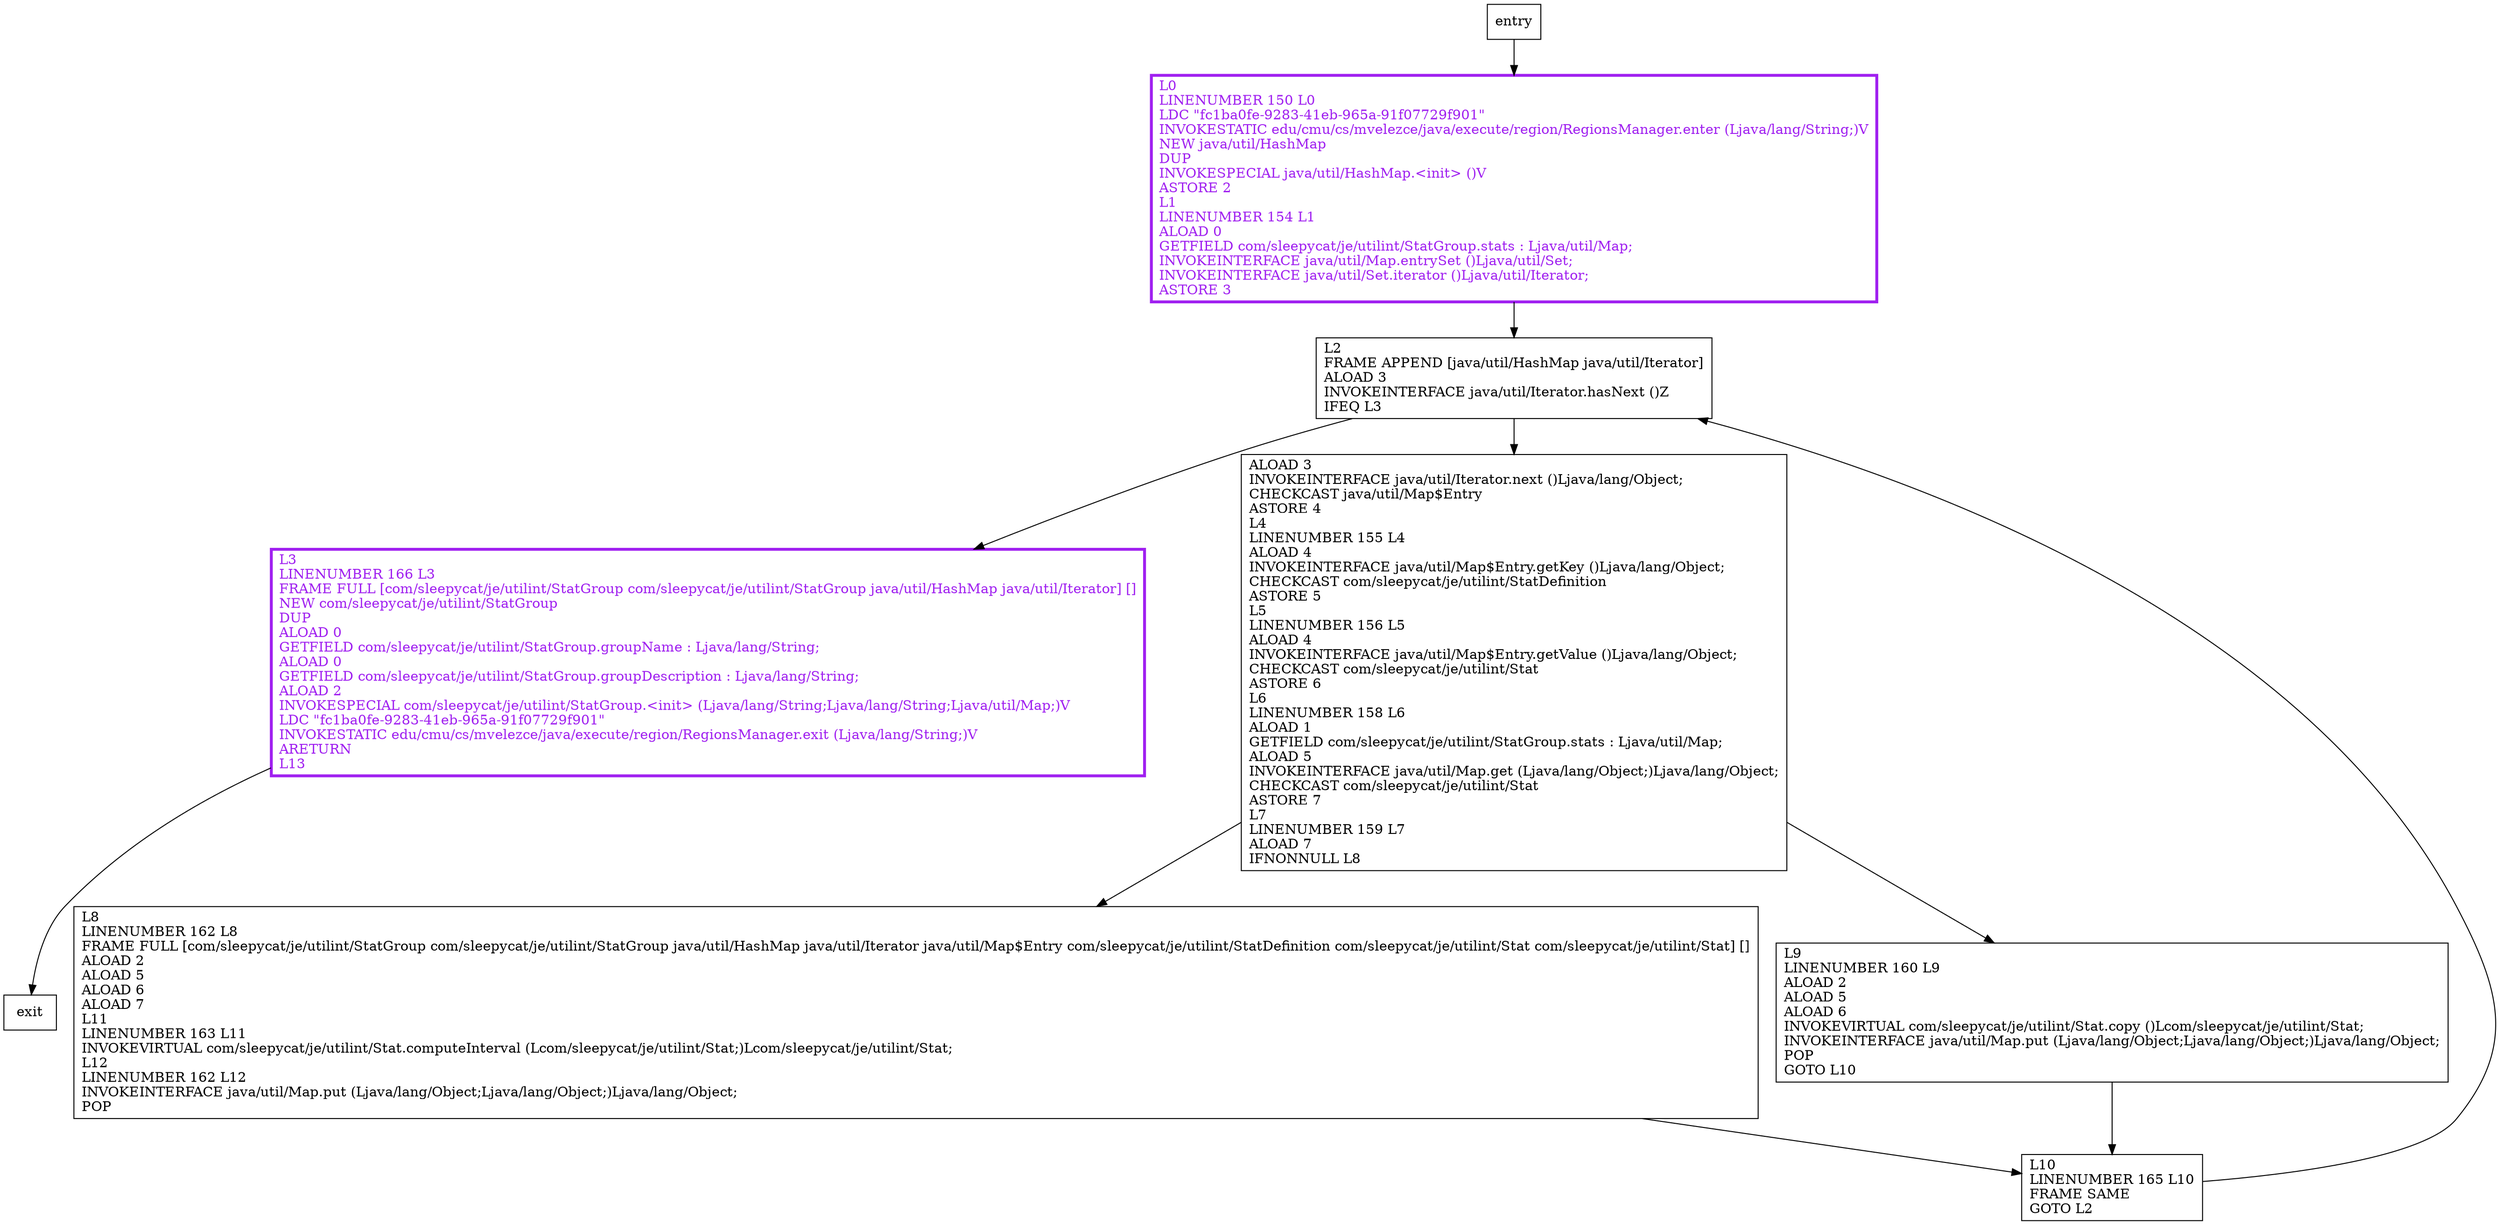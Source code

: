 digraph computeInterval {
node [shape=record];
132798093 [label="L2\lFRAME APPEND [java/util/HashMap java/util/Iterator]\lALOAD 3\lINVOKEINTERFACE java/util/Iterator.hasNext ()Z\lIFEQ L3\l"];
1794714697 [label="L3\lLINENUMBER 166 L3\lFRAME FULL [com/sleepycat/je/utilint/StatGroup com/sleepycat/je/utilint/StatGroup java/util/HashMap java/util/Iterator] []\lNEW com/sleepycat/je/utilint/StatGroup\lDUP\lALOAD 0\lGETFIELD com/sleepycat/je/utilint/StatGroup.groupName : Ljava/lang/String;\lALOAD 0\lGETFIELD com/sleepycat/je/utilint/StatGroup.groupDescription : Ljava/lang/String;\lALOAD 2\lINVOKESPECIAL com/sleepycat/je/utilint/StatGroup.\<init\> (Ljava/lang/String;Ljava/lang/String;Ljava/util/Map;)V\lLDC \"fc1ba0fe-9283-41eb-965a-91f07729f901\"\lINVOKESTATIC edu/cmu/cs/mvelezce/java/execute/region/RegionsManager.exit (Ljava/lang/String;)V\lARETURN\lL13\l"];
842418874 [label="L0\lLINENUMBER 150 L0\lLDC \"fc1ba0fe-9283-41eb-965a-91f07729f901\"\lINVOKESTATIC edu/cmu/cs/mvelezce/java/execute/region/RegionsManager.enter (Ljava/lang/String;)V\lNEW java/util/HashMap\lDUP\lINVOKESPECIAL java/util/HashMap.\<init\> ()V\lASTORE 2\lL1\lLINENUMBER 154 L1\lALOAD 0\lGETFIELD com/sleepycat/je/utilint/StatGroup.stats : Ljava/util/Map;\lINVOKEINTERFACE java/util/Map.entrySet ()Ljava/util/Set;\lINVOKEINTERFACE java/util/Set.iterator ()Ljava/util/Iterator;\lASTORE 3\l"];
540135113 [label="ALOAD 3\lINVOKEINTERFACE java/util/Iterator.next ()Ljava/lang/Object;\lCHECKCAST java/util/Map$Entry\lASTORE 4\lL4\lLINENUMBER 155 L4\lALOAD 4\lINVOKEINTERFACE java/util/Map$Entry.getKey ()Ljava/lang/Object;\lCHECKCAST com/sleepycat/je/utilint/StatDefinition\lASTORE 5\lL5\lLINENUMBER 156 L5\lALOAD 4\lINVOKEINTERFACE java/util/Map$Entry.getValue ()Ljava/lang/Object;\lCHECKCAST com/sleepycat/je/utilint/Stat\lASTORE 6\lL6\lLINENUMBER 158 L6\lALOAD 1\lGETFIELD com/sleepycat/je/utilint/StatGroup.stats : Ljava/util/Map;\lALOAD 5\lINVOKEINTERFACE java/util/Map.get (Ljava/lang/Object;)Ljava/lang/Object;\lCHECKCAST com/sleepycat/je/utilint/Stat\lASTORE 7\lL7\lLINENUMBER 159 L7\lALOAD 7\lIFNONNULL L8\l"];
1780144182 [label="L8\lLINENUMBER 162 L8\lFRAME FULL [com/sleepycat/je/utilint/StatGroup com/sleepycat/je/utilint/StatGroup java/util/HashMap java/util/Iterator java/util/Map$Entry com/sleepycat/je/utilint/StatDefinition com/sleepycat/je/utilint/Stat com/sleepycat/je/utilint/Stat] []\lALOAD 2\lALOAD 5\lALOAD 6\lALOAD 7\lL11\lLINENUMBER 163 L11\lINVOKEVIRTUAL com/sleepycat/je/utilint/Stat.computeInterval (Lcom/sleepycat/je/utilint/Stat;)Lcom/sleepycat/je/utilint/Stat;\lL12\lLINENUMBER 162 L12\lINVOKEINTERFACE java/util/Map.put (Ljava/lang/Object;Ljava/lang/Object;)Ljava/lang/Object;\lPOP\l"];
1066509766 [label="L9\lLINENUMBER 160 L9\lALOAD 2\lALOAD 5\lALOAD 6\lINVOKEVIRTUAL com/sleepycat/je/utilint/Stat.copy ()Lcom/sleepycat/je/utilint/Stat;\lINVOKEINTERFACE java/util/Map.put (Ljava/lang/Object;Ljava/lang/Object;)Ljava/lang/Object;\lPOP\lGOTO L10\l"];
301491067 [label="L10\lLINENUMBER 165 L10\lFRAME SAME\lGOTO L2\l"];
entry;
exit;
132798093 -> 1794714697
132798093 -> 540135113
entry -> 842418874
1794714697 -> exit
842418874 -> 132798093
540135113 -> 1780144182
540135113 -> 1066509766
1780144182 -> 301491067
1066509766 -> 301491067
301491067 -> 132798093
1794714697[fontcolor="purple", penwidth=3, color="purple"];
842418874[fontcolor="purple", penwidth=3, color="purple"];
}
